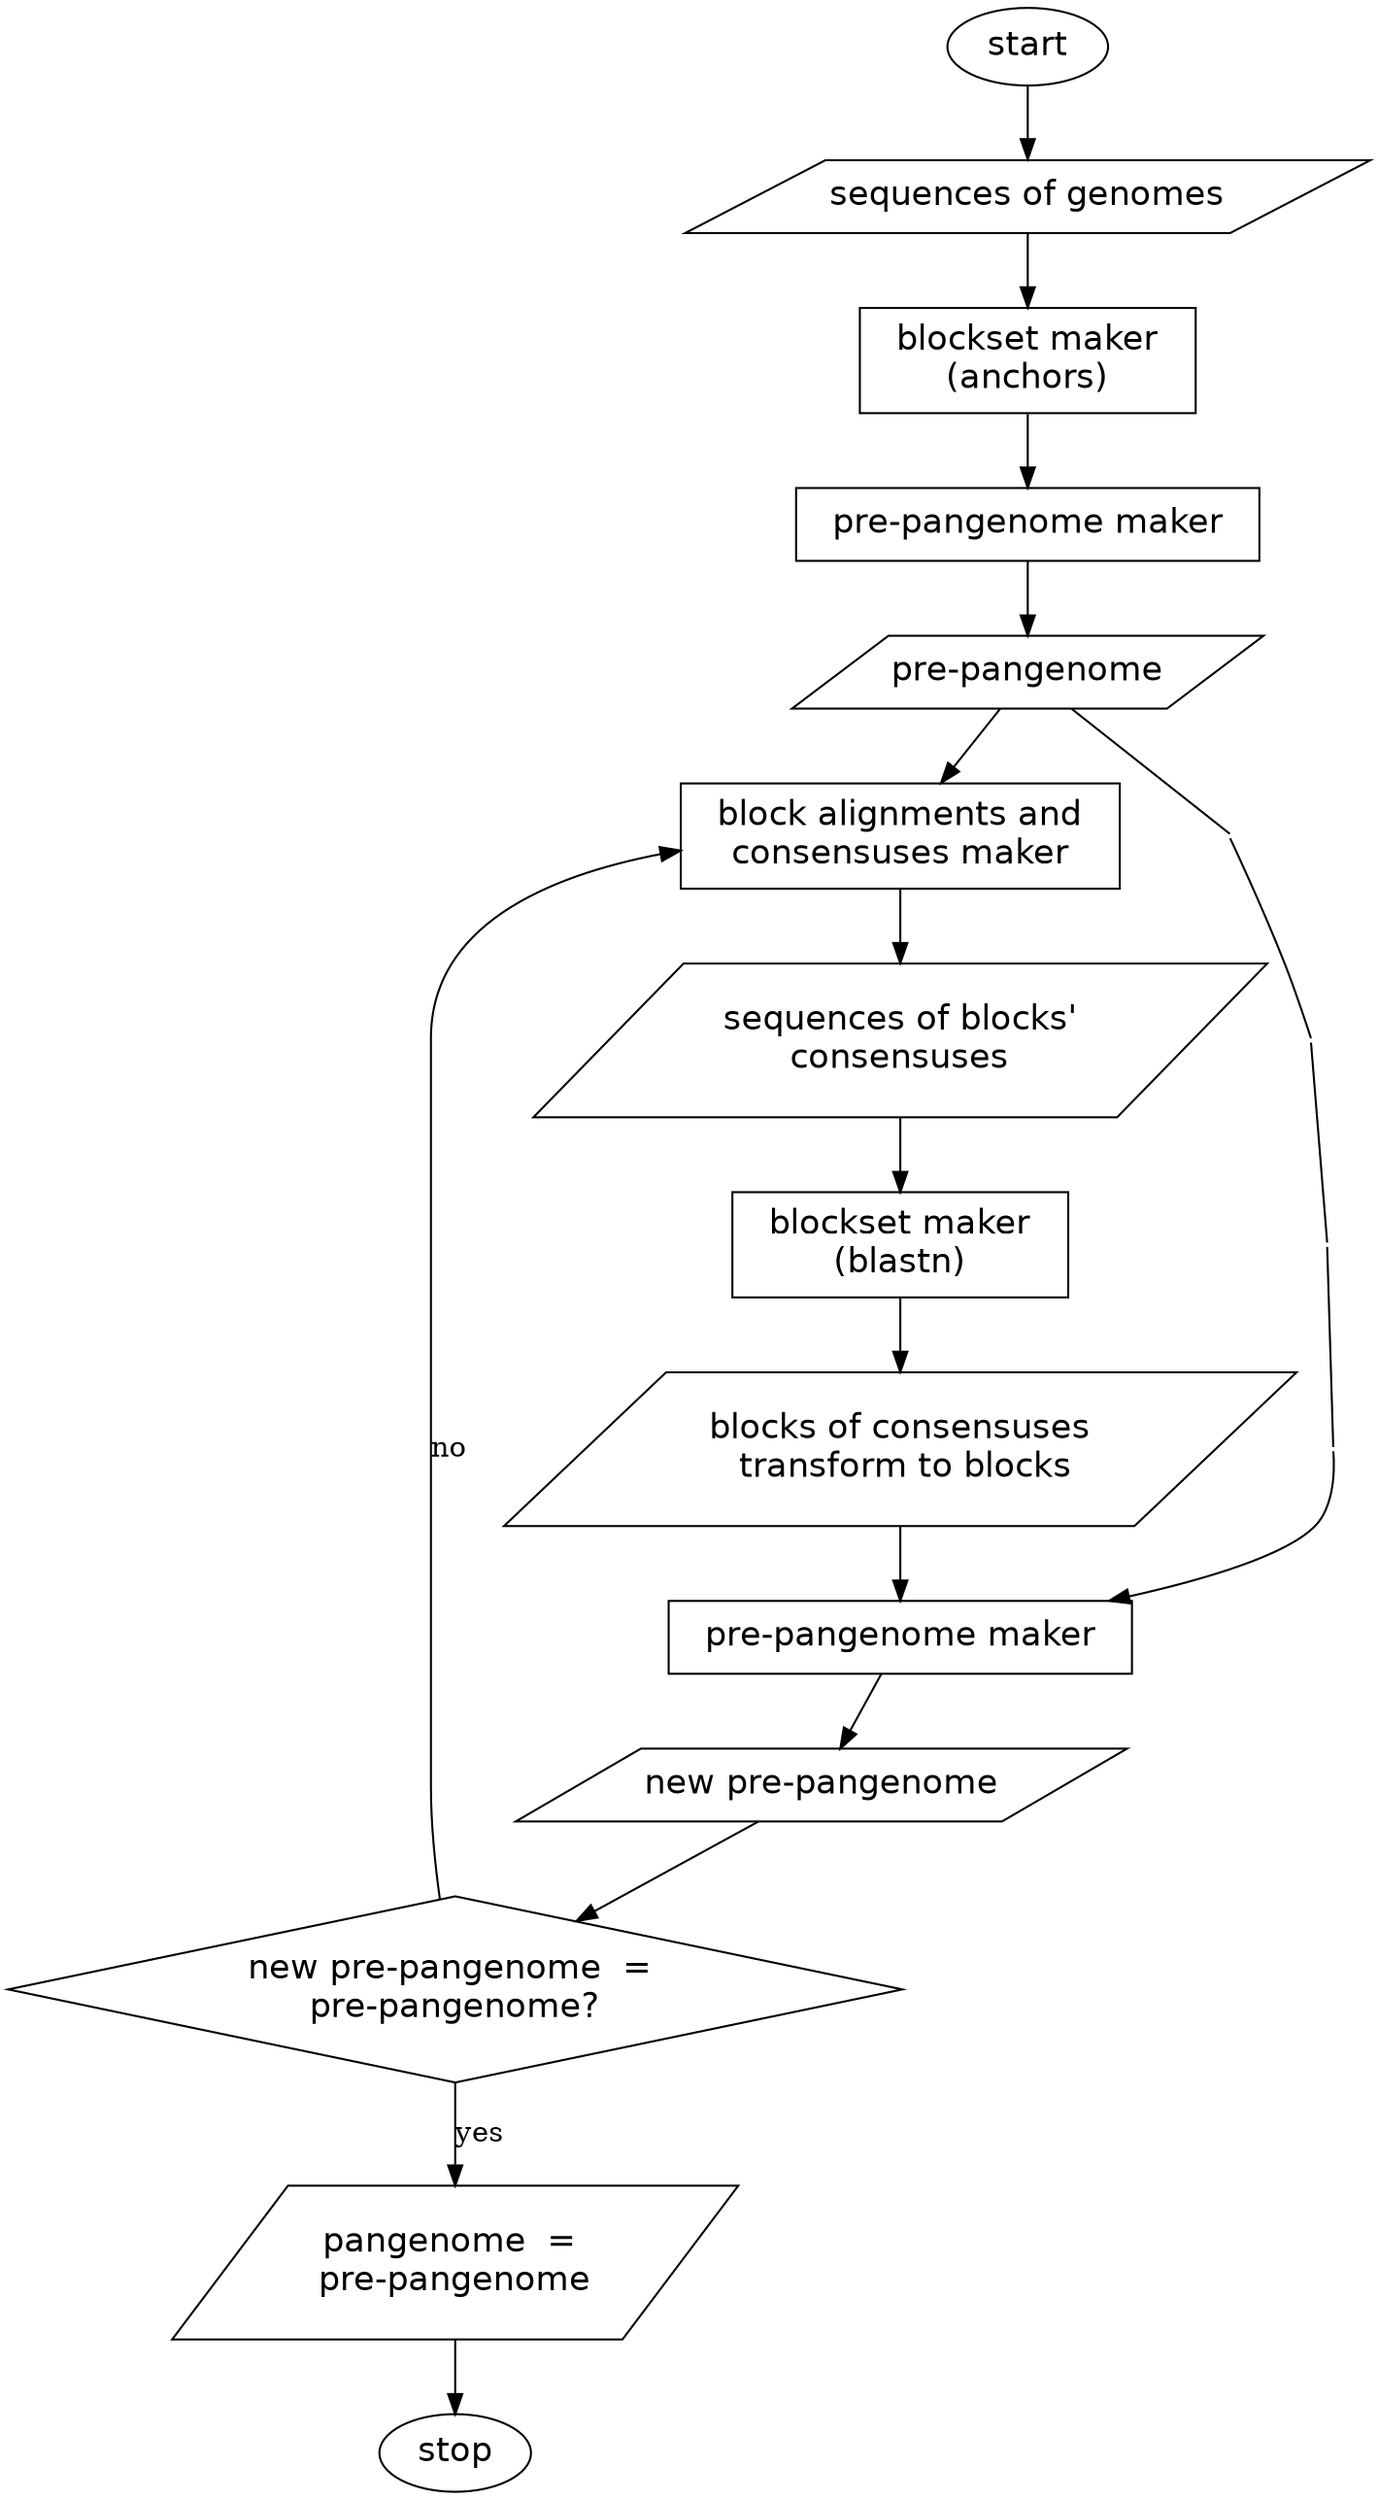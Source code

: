 digraph G {
    node [
        fontsize = 17
        fontname = "helvetica"
    ];

    start [
        shape = ellipse
        pos = "3,5.3!"
    ];
    input [
        shape = parallelogram
        label = "sequences of genomes"
        pos = "6,5.3!"
        sep = "+0,0"
        margin = "0,0"
    ];
    anchors [
        shape = sdl_call
        label = "blockset maker\n(anchors)"
        pos = "6,4.3!"
        margin = "0.25,0.1"
    ];
    prepangmaker [
        shape = sdl_call
        label = "pre-pangenome maker"
        pos = "9.7,4.3!"
        margin = "0.25,0.1"
    ];
    prepangenome [
        shape = parallelogram
        label = "pre-pangenome"
        pos = "13,4.3!"
        sep = "+0,0"
        margin = "0,0"
    ];

    align_and_consensus [
        shape = sdl_call
        label = "block alignments and\nconsensuses maker"
        pos = "13,3.3!"
        margin = "0.25,0.1"
    ];
    consensuses [
        shape = parallelogram
        label = "sequences of blocks'\nconsensuses"
        pos = "13,1!"
        sep = "+0,0"
        margin = "0,0"
    ];
    blastn [
        shape = sdl_call
        label = "blockset maker\n(blastn)"
        pos = "8,1!"
        margin = "0.25,0.1"
    ];
    hits [
        shape = parallelogram
        label = "blocks of consensuses\n transform to blocks"
        pos = "3.3,1!"
        sep = "+0,0"
        margin = "0,0"
    ];
    prepangmaker2 [
        shape = sdl_call
        label = "pre-pangenome maker"
        pos = "3.3,2.1!"
        margin = "0.25,0.1"
    ];
    prepangenome2 [
        shape = parallelogram
        label = "new pre-pangenome"
        pos = "8,2.1!"
        sep = "+0,0"
        margin = "0,0"
    ];

    was_changed [
        shape = diamond
        label = "new pre-pangenome  = \npre-pangenome?"
        pos = "8,3.3!"
    ];
    pangenome [
        shape = parallelogram
        label = "pangenome  = \npre-pangenome"
        pos = "3,3.3!"
        sep = "+0,0"
        margin = "0,0"
    ];
    stop [
        shape = ellipse
        pos = "3,4.5!"
    ];

    start -> input;
    input -> anchors;
    anchors -> prepangmaker;
    prepangmaker -> prepangenome;
    prepangenome -> align_and_consensus;
    align_and_consensus -> consensuses;
    consensuses -> blastn;
    blastn -> hits;
    hits -> prepangmaker2;
    prepangmaker2 -> prepangenome2;
    prepangenome2 -> was_changed;
    was_changed -> align_and_consensus [label = "no"];
    was_changed -> pangenome [label = "yes"];
    pangenome -> stop;

    // long edge
    node[shape = none, width = 0, height = 0, label = ""];
    le1 [pos = "15.5,4.3!"];
    le2 [pos = "15.5,0!"];
    le3 [pos = "0.5,0!"];
    le4 [pos = "0.5,2.1!"];
    edge[dir = none];
    prepangenome -> le1;
    le1 -> le2;
    le2 -> le3;
    le3 -> le4;
    edge[dir = forward];
    le4 -> prepangmaker2
}
